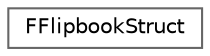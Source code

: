 digraph "Graphical Class Hierarchy"
{
 // LATEX_PDF_SIZE
  bgcolor="transparent";
  edge [fontname=Helvetica,fontsize=10,labelfontname=Helvetica,labelfontsize=10];
  node [fontname=Helvetica,fontsize=10,shape=box,height=0.2,width=0.4];
  rankdir="LR";
  Node0 [id="Node000000",label="FFlipbookStruct",height=0.2,width=0.4,color="grey40", fillcolor="white", style="filled",URL="$struct_f_flipbook_struct.html",tooltip=" "];
}
